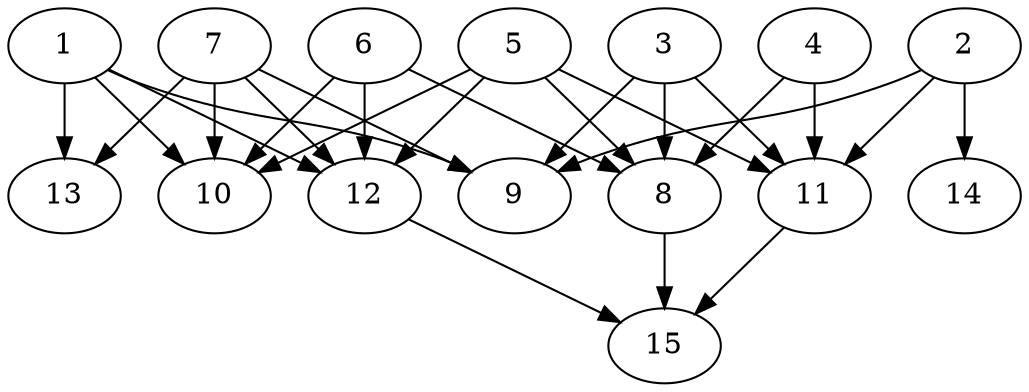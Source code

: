 // DAG automatically generated by daggen at Thu Oct  3 13:59:27 2019
// ./daggen --dot -n 15 --ccr 0.4 --fat 0.7 --regular 0.7 --density 0.7 --mindata 5242880 --maxdata 52428800 
digraph G {
  1 [size="119326720", alpha="0.04", expect_size="47730688"] 
  1 -> 9 [size ="47730688"]
  1 -> 10 [size ="47730688"]
  1 -> 12 [size ="47730688"]
  1 -> 13 [size ="47730688"]
  2 [size="77685760", alpha="0.15", expect_size="31074304"] 
  2 -> 9 [size ="31074304"]
  2 -> 11 [size ="31074304"]
  2 -> 14 [size ="31074304"]
  3 [size="84006400", alpha="0.01", expect_size="33602560"] 
  3 -> 8 [size ="33602560"]
  3 -> 9 [size ="33602560"]
  3 -> 11 [size ="33602560"]
  4 [size="113131520", alpha="0.15", expect_size="45252608"] 
  4 -> 8 [size ="45252608"]
  4 -> 11 [size ="45252608"]
  5 [size="21570560", alpha="0.14", expect_size="8628224"] 
  5 -> 8 [size ="8628224"]
  5 -> 10 [size ="8628224"]
  5 -> 11 [size ="8628224"]
  5 -> 12 [size ="8628224"]
  6 [size="76997120", alpha="0.08", expect_size="30798848"] 
  6 -> 8 [size ="30798848"]
  6 -> 10 [size ="30798848"]
  6 -> 12 [size ="30798848"]
  7 [size="14174720", alpha="0.06", expect_size="5669888"] 
  7 -> 9 [size ="5669888"]
  7 -> 10 [size ="5669888"]
  7 -> 12 [size ="5669888"]
  7 -> 13 [size ="5669888"]
  8 [size="86092800", alpha="0.11", expect_size="34437120"] 
  8 -> 15 [size ="34437120"]
  9 [size="56977920", alpha="0.07", expect_size="22791168"] 
  10 [size="64983040", alpha="0.07", expect_size="25993216"] 
  11 [size="117757440", alpha="0.14", expect_size="47102976"] 
  11 -> 15 [size ="47102976"]
  12 [size="21237760", alpha="0.16", expect_size="8495104"] 
  12 -> 15 [size ="8495104"]
  13 [size="111841280", alpha="0.11", expect_size="44736512"] 
  14 [size="117527040", alpha="0.06", expect_size="47010816"] 
  15 [size="88194560", alpha="0.04", expect_size="35277824"] 
}
